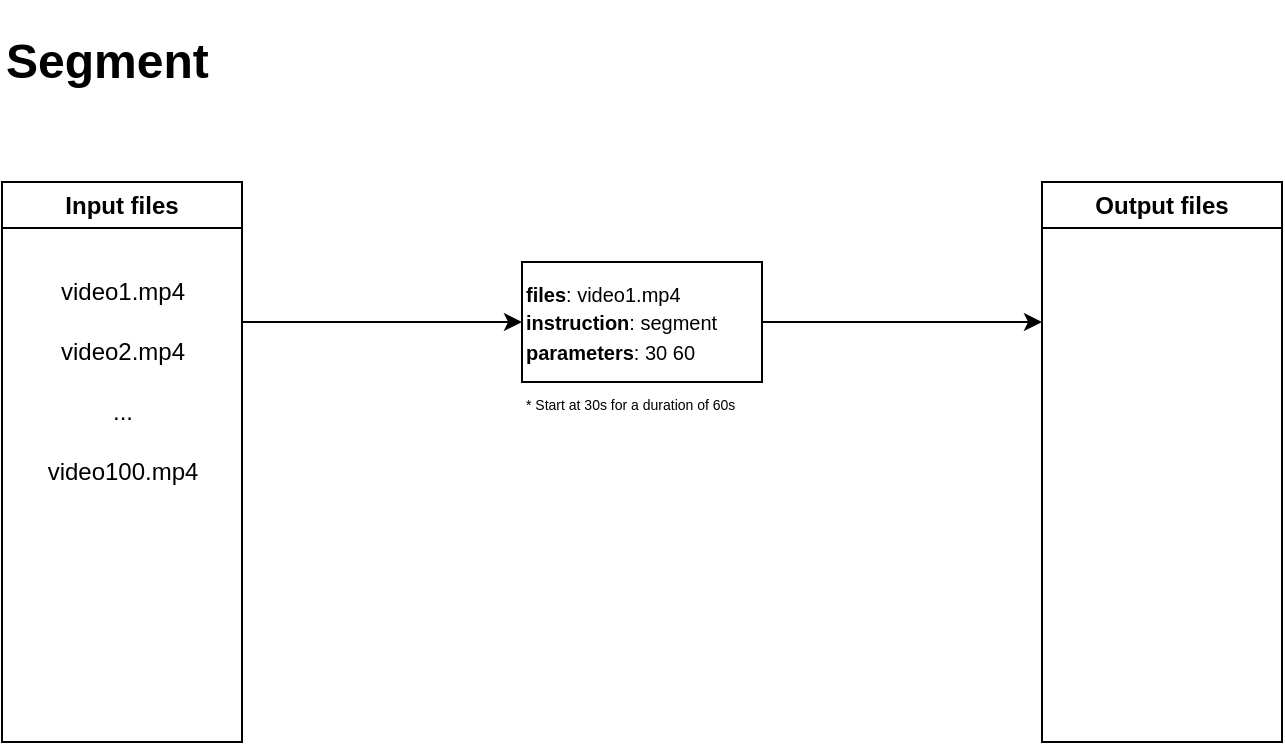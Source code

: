 <mxfile version="21.6.8" type="device">
  <diagram name="Page-1" id="p5Pnos50zGSVEL5wyQk3">
    <mxGraphModel dx="708" dy="439" grid="1" gridSize="10" guides="1" tooltips="1" connect="1" arrows="1" fold="1" page="1" pageScale="1" pageWidth="1169" pageHeight="827" math="0" shadow="0">
      <root>
        <mxCell id="0" />
        <mxCell id="1" parent="0" />
        <mxCell id="qciUSj_UeatDdK0IdHiZ-9" style="edgeStyle=orthogonalEdgeStyle;rounded=0;orthogonalLoop=1;jettySize=auto;html=1;entryX=0;entryY=0.5;entryDx=0;entryDy=0;exitX=1;exitY=0.25;exitDx=0;exitDy=0;" edge="1" parent="1" source="qciUSj_UeatDdK0IdHiZ-1" target="qciUSj_UeatDdK0IdHiZ-3">
          <mxGeometry relative="1" as="geometry" />
        </mxCell>
        <mxCell id="qciUSj_UeatDdK0IdHiZ-1" value="Input files" style="swimlane;whiteSpace=wrap;html=1;" vertex="1" parent="1">
          <mxGeometry x="40" y="200" width="120" height="280" as="geometry">
            <mxRectangle x="40" y="200" width="80" height="30" as="alternateBounds" />
          </mxGeometry>
        </mxCell>
        <mxCell id="qciUSj_UeatDdK0IdHiZ-4" value="video1.mp4" style="text;html=1;align=center;verticalAlign=middle;resizable=0;points=[];autosize=1;strokeColor=none;fillColor=none;rounded=0;" vertex="1" parent="qciUSj_UeatDdK0IdHiZ-1">
          <mxGeometry x="15" y="40" width="90" height="30" as="geometry" />
        </mxCell>
        <mxCell id="qciUSj_UeatDdK0IdHiZ-6" value="video2.mp4" style="text;html=1;align=center;verticalAlign=middle;resizable=0;points=[];autosize=1;strokeColor=none;fillColor=none;rounded=0;" vertex="1" parent="qciUSj_UeatDdK0IdHiZ-1">
          <mxGeometry x="15" y="70" width="90" height="30" as="geometry" />
        </mxCell>
        <mxCell id="qciUSj_UeatDdK0IdHiZ-7" value="..." style="text;html=1;align=center;verticalAlign=middle;resizable=0;points=[];autosize=1;strokeColor=none;fillColor=none;rounded=0;" vertex="1" parent="qciUSj_UeatDdK0IdHiZ-1">
          <mxGeometry x="45" y="100" width="30" height="30" as="geometry" />
        </mxCell>
        <mxCell id="qciUSj_UeatDdK0IdHiZ-8" value="video100.mp4" style="text;html=1;align=center;verticalAlign=middle;resizable=0;points=[];autosize=1;strokeColor=none;fillColor=none;rounded=0;" vertex="1" parent="qciUSj_UeatDdK0IdHiZ-1">
          <mxGeometry x="10" y="130" width="100" height="30" as="geometry" />
        </mxCell>
        <mxCell id="qciUSj_UeatDdK0IdHiZ-2" value="Output files" style="swimlane;whiteSpace=wrap;html=1;" vertex="1" parent="1">
          <mxGeometry x="560" y="200" width="120" height="280" as="geometry">
            <mxRectangle x="600" y="200" width="80" height="30" as="alternateBounds" />
          </mxGeometry>
        </mxCell>
        <mxCell id="qciUSj_UeatDdK0IdHiZ-17" style="edgeStyle=orthogonalEdgeStyle;rounded=0;orthogonalLoop=1;jettySize=auto;html=1;entryX=0;entryY=0.25;entryDx=0;entryDy=0;" edge="1" parent="1" source="qciUSj_UeatDdK0IdHiZ-3" target="qciUSj_UeatDdK0IdHiZ-2">
          <mxGeometry relative="1" as="geometry" />
        </mxCell>
        <mxCell id="qciUSj_UeatDdK0IdHiZ-3" value="&lt;font style=&quot;font-size: 10px;&quot;&gt;&lt;b&gt;files&lt;/b&gt;: video1.mp4&lt;br&gt;&lt;b&gt;instruction&lt;/b&gt;: segment&lt;br&gt;&lt;b&gt;parameters&lt;/b&gt;: 30 60&lt;br&gt;&lt;/font&gt;" style="rounded=0;whiteSpace=wrap;html=1;align=left;glass=0;shadow=0;" vertex="1" parent="1">
          <mxGeometry x="300" y="240" width="120" height="60" as="geometry" />
        </mxCell>
        <mxCell id="qciUSj_UeatDdK0IdHiZ-15" value="&lt;h1 style=&quot;&quot;&gt;Segment&lt;/h1&gt;" style="text;html=1;strokeColor=none;fillColor=none;align=left;verticalAlign=middle;whiteSpace=wrap;rounded=0;" vertex="1" parent="1">
          <mxGeometry x="40" y="120" width="280" height="40" as="geometry" />
        </mxCell>
        <mxCell id="qciUSj_UeatDdK0IdHiZ-18" value="&lt;font style=&quot;font-size: 7px;&quot;&gt;* Start at 30s for a duration of 60s&lt;/font&gt;" style="text;html=1;strokeColor=none;fillColor=none;align=left;verticalAlign=middle;whiteSpace=wrap;rounded=0;" vertex="1" parent="1">
          <mxGeometry x="300" y="300" width="120" height="20" as="geometry" />
        </mxCell>
      </root>
    </mxGraphModel>
  </diagram>
</mxfile>
